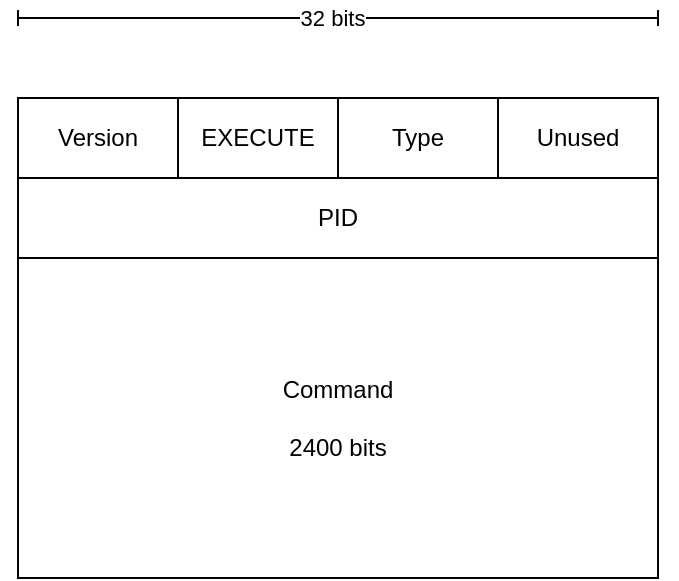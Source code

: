 <mxfile version="24.2.5" type="device">
  <diagram name="Page-1" id="nIZeUvzdUxajLwfs4vlB">
    <mxGraphModel dx="1434" dy="762" grid="1" gridSize="10" guides="1" tooltips="1" connect="1" arrows="1" fold="1" page="1" pageScale="1" pageWidth="850" pageHeight="1100" math="0" shadow="0">
      <root>
        <mxCell id="0" />
        <mxCell id="1" parent="0" />
        <mxCell id="bsIoLu6r5RE1Wi2aMlBi-8" value="&lt;div&gt;Command&lt;/div&gt;&lt;div&gt;&lt;br&gt;&lt;/div&gt;&lt;div&gt;2400 bits&lt;br&gt;&lt;/div&gt;" style="rounded=0;whiteSpace=wrap;html=1;movable=1;resizable=1;rotatable=1;deletable=1;editable=1;locked=0;connectable=1;container=0;" parent="1" vertex="1">
          <mxGeometry x="160" y="200" width="320" height="160" as="geometry" />
        </mxCell>
        <mxCell id="R871W4DGiWs_J8z6yGdy-1" value="&lt;div&gt;Version&lt;/div&gt;" style="rounded=0;whiteSpace=wrap;html=1;" vertex="1" parent="1">
          <mxGeometry x="160" y="120" width="80" height="40" as="geometry" />
        </mxCell>
        <mxCell id="R871W4DGiWs_J8z6yGdy-2" value="" style="endArrow=baseDash;html=1;rounded=0;startArrow=baseDash;startFill=0;endFill=0;" edge="1" parent="1">
          <mxGeometry width="50" height="50" relative="1" as="geometry">
            <mxPoint x="160" y="80" as="sourcePoint" />
            <mxPoint x="480" y="80" as="targetPoint" />
          </mxGeometry>
        </mxCell>
        <mxCell id="R871W4DGiWs_J8z6yGdy-3" value="32 bits" style="edgeLabel;html=1;align=center;verticalAlign=middle;resizable=0;points=[];" vertex="1" connectable="0" parent="R871W4DGiWs_J8z6yGdy-2">
          <mxGeometry x="-0.022" relative="1" as="geometry">
            <mxPoint as="offset" />
          </mxGeometry>
        </mxCell>
        <mxCell id="R871W4DGiWs_J8z6yGdy-4" value="EXECUTE" style="rounded=0;whiteSpace=wrap;html=1;" vertex="1" parent="1">
          <mxGeometry x="240" y="120" width="80" height="40" as="geometry" />
        </mxCell>
        <mxCell id="R871W4DGiWs_J8z6yGdy-5" value="Type" style="rounded=0;whiteSpace=wrap;html=1;" vertex="1" parent="1">
          <mxGeometry x="320" y="120" width="80" height="40" as="geometry" />
        </mxCell>
        <mxCell id="R871W4DGiWs_J8z6yGdy-6" value="Unused" style="rounded=0;whiteSpace=wrap;html=1;" vertex="1" parent="1">
          <mxGeometry x="400" y="120" width="80" height="40" as="geometry" />
        </mxCell>
        <mxCell id="R871W4DGiWs_J8z6yGdy-7" value="PID" style="rounded=0;whiteSpace=wrap;html=1;" vertex="1" parent="1">
          <mxGeometry x="160" y="160" width="320" height="40" as="geometry" />
        </mxCell>
      </root>
    </mxGraphModel>
  </diagram>
</mxfile>
